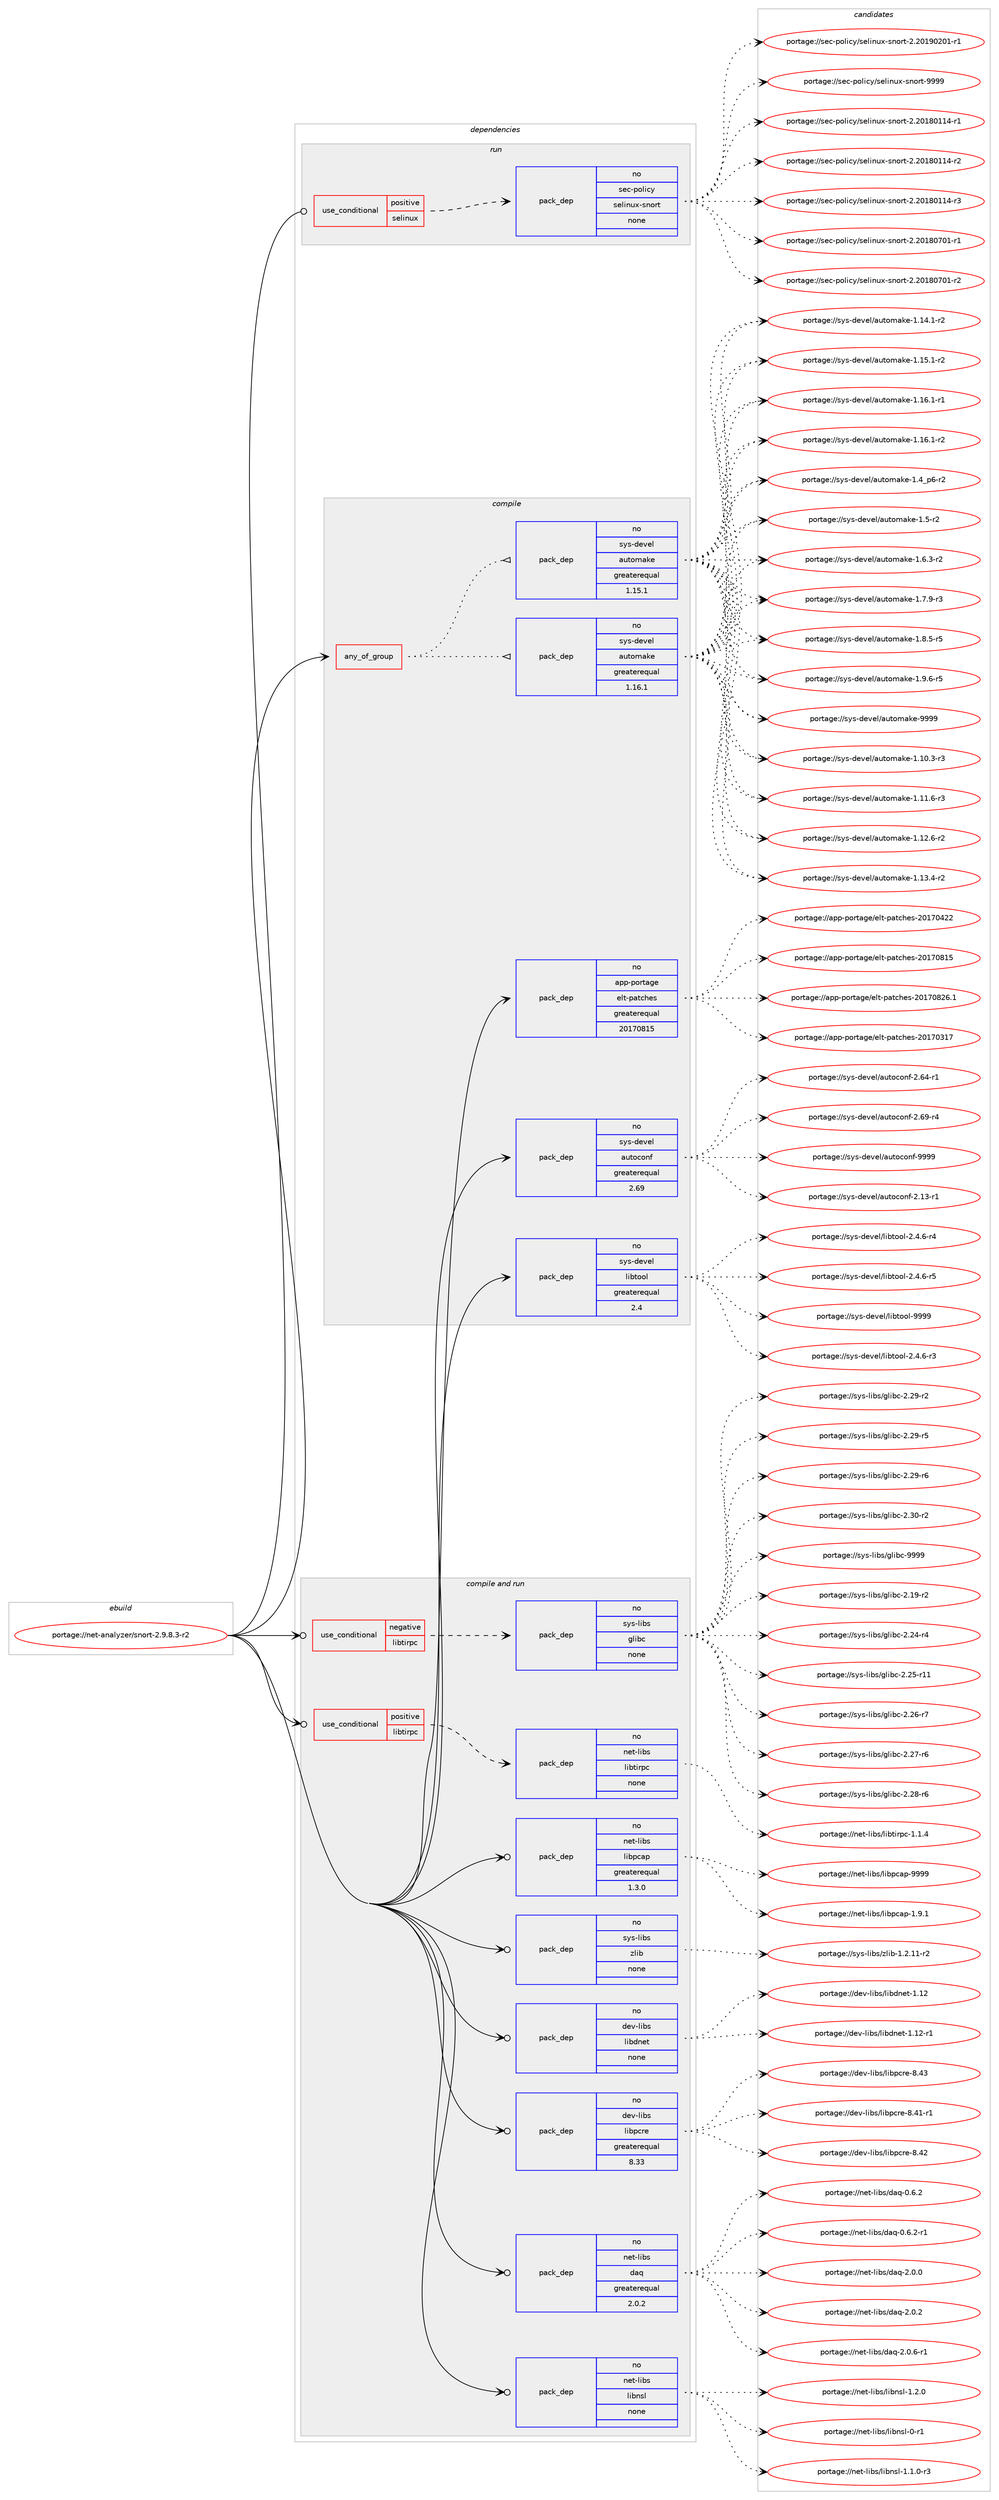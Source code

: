 digraph prolog {

# *************
# Graph options
# *************

newrank=true;
concentrate=true;
compound=true;
graph [rankdir=LR,fontname=Helvetica,fontsize=10,ranksep=1.5];#, ranksep=2.5, nodesep=0.2];
edge  [arrowhead=vee];
node  [fontname=Helvetica,fontsize=10];

# **********
# The ebuild
# **********

subgraph cluster_leftcol {
color=gray;
rank=same;
label=<<i>ebuild</i>>;
id [label="portage://net-analyzer/snort-2.9.8.3-r2", color=red, width=4, href="../net-analyzer/snort-2.9.8.3-r2.svg"];
}

# ****************
# The dependencies
# ****************

subgraph cluster_midcol {
color=gray;
label=<<i>dependencies</i>>;
subgraph cluster_compile {
fillcolor="#eeeeee";
style=filled;
label=<<i>compile</i>>;
subgraph any5607 {
dependency348871 [label=<<TABLE BORDER="0" CELLBORDER="1" CELLSPACING="0" CELLPADDING="4"><TR><TD CELLPADDING="10">any_of_group</TD></TR></TABLE>>, shape=none, color=red];subgraph pack256171 {
dependency348872 [label=<<TABLE BORDER="0" CELLBORDER="1" CELLSPACING="0" CELLPADDING="4" WIDTH="220"><TR><TD ROWSPAN="6" CELLPADDING="30">pack_dep</TD></TR><TR><TD WIDTH="110">no</TD></TR><TR><TD>sys-devel</TD></TR><TR><TD>automake</TD></TR><TR><TD>greaterequal</TD></TR><TR><TD>1.16.1</TD></TR></TABLE>>, shape=none, color=blue];
}
dependency348871:e -> dependency348872:w [weight=20,style="dotted",arrowhead="oinv"];
subgraph pack256172 {
dependency348873 [label=<<TABLE BORDER="0" CELLBORDER="1" CELLSPACING="0" CELLPADDING="4" WIDTH="220"><TR><TD ROWSPAN="6" CELLPADDING="30">pack_dep</TD></TR><TR><TD WIDTH="110">no</TD></TR><TR><TD>sys-devel</TD></TR><TR><TD>automake</TD></TR><TR><TD>greaterequal</TD></TR><TR><TD>1.15.1</TD></TR></TABLE>>, shape=none, color=blue];
}
dependency348871:e -> dependency348873:w [weight=20,style="dotted",arrowhead="oinv"];
}
id:e -> dependency348871:w [weight=20,style="solid",arrowhead="vee"];
subgraph pack256173 {
dependency348874 [label=<<TABLE BORDER="0" CELLBORDER="1" CELLSPACING="0" CELLPADDING="4" WIDTH="220"><TR><TD ROWSPAN="6" CELLPADDING="30">pack_dep</TD></TR><TR><TD WIDTH="110">no</TD></TR><TR><TD>app-portage</TD></TR><TR><TD>elt-patches</TD></TR><TR><TD>greaterequal</TD></TR><TR><TD>20170815</TD></TR></TABLE>>, shape=none, color=blue];
}
id:e -> dependency348874:w [weight=20,style="solid",arrowhead="vee"];
subgraph pack256174 {
dependency348875 [label=<<TABLE BORDER="0" CELLBORDER="1" CELLSPACING="0" CELLPADDING="4" WIDTH="220"><TR><TD ROWSPAN="6" CELLPADDING="30">pack_dep</TD></TR><TR><TD WIDTH="110">no</TD></TR><TR><TD>sys-devel</TD></TR><TR><TD>autoconf</TD></TR><TR><TD>greaterequal</TD></TR><TR><TD>2.69</TD></TR></TABLE>>, shape=none, color=blue];
}
id:e -> dependency348875:w [weight=20,style="solid",arrowhead="vee"];
subgraph pack256175 {
dependency348876 [label=<<TABLE BORDER="0" CELLBORDER="1" CELLSPACING="0" CELLPADDING="4" WIDTH="220"><TR><TD ROWSPAN="6" CELLPADDING="30">pack_dep</TD></TR><TR><TD WIDTH="110">no</TD></TR><TR><TD>sys-devel</TD></TR><TR><TD>libtool</TD></TR><TR><TD>greaterequal</TD></TR><TR><TD>2.4</TD></TR></TABLE>>, shape=none, color=blue];
}
id:e -> dependency348876:w [weight=20,style="solid",arrowhead="vee"];
}
subgraph cluster_compileandrun {
fillcolor="#eeeeee";
style=filled;
label=<<i>compile and run</i>>;
subgraph cond86948 {
dependency348877 [label=<<TABLE BORDER="0" CELLBORDER="1" CELLSPACING="0" CELLPADDING="4"><TR><TD ROWSPAN="3" CELLPADDING="10">use_conditional</TD></TR><TR><TD>negative</TD></TR><TR><TD>libtirpc</TD></TR></TABLE>>, shape=none, color=red];
subgraph pack256176 {
dependency348878 [label=<<TABLE BORDER="0" CELLBORDER="1" CELLSPACING="0" CELLPADDING="4" WIDTH="220"><TR><TD ROWSPAN="6" CELLPADDING="30">pack_dep</TD></TR><TR><TD WIDTH="110">no</TD></TR><TR><TD>sys-libs</TD></TR><TR><TD>glibc</TD></TR><TR><TD>none</TD></TR><TR><TD></TD></TR></TABLE>>, shape=none, color=blue];
}
dependency348877:e -> dependency348878:w [weight=20,style="dashed",arrowhead="vee"];
}
id:e -> dependency348877:w [weight=20,style="solid",arrowhead="odotvee"];
subgraph cond86949 {
dependency348879 [label=<<TABLE BORDER="0" CELLBORDER="1" CELLSPACING="0" CELLPADDING="4"><TR><TD ROWSPAN="3" CELLPADDING="10">use_conditional</TD></TR><TR><TD>positive</TD></TR><TR><TD>libtirpc</TD></TR></TABLE>>, shape=none, color=red];
subgraph pack256177 {
dependency348880 [label=<<TABLE BORDER="0" CELLBORDER="1" CELLSPACING="0" CELLPADDING="4" WIDTH="220"><TR><TD ROWSPAN="6" CELLPADDING="30">pack_dep</TD></TR><TR><TD WIDTH="110">no</TD></TR><TR><TD>net-libs</TD></TR><TR><TD>libtirpc</TD></TR><TR><TD>none</TD></TR><TR><TD></TD></TR></TABLE>>, shape=none, color=blue];
}
dependency348879:e -> dependency348880:w [weight=20,style="dashed",arrowhead="vee"];
}
id:e -> dependency348879:w [weight=20,style="solid",arrowhead="odotvee"];
subgraph pack256178 {
dependency348881 [label=<<TABLE BORDER="0" CELLBORDER="1" CELLSPACING="0" CELLPADDING="4" WIDTH="220"><TR><TD ROWSPAN="6" CELLPADDING="30">pack_dep</TD></TR><TR><TD WIDTH="110">no</TD></TR><TR><TD>dev-libs</TD></TR><TR><TD>libdnet</TD></TR><TR><TD>none</TD></TR><TR><TD></TD></TR></TABLE>>, shape=none, color=blue];
}
id:e -> dependency348881:w [weight=20,style="solid",arrowhead="odotvee"];
subgraph pack256179 {
dependency348882 [label=<<TABLE BORDER="0" CELLBORDER="1" CELLSPACING="0" CELLPADDING="4" WIDTH="220"><TR><TD ROWSPAN="6" CELLPADDING="30">pack_dep</TD></TR><TR><TD WIDTH="110">no</TD></TR><TR><TD>dev-libs</TD></TR><TR><TD>libpcre</TD></TR><TR><TD>greaterequal</TD></TR><TR><TD>8.33</TD></TR></TABLE>>, shape=none, color=blue];
}
id:e -> dependency348882:w [weight=20,style="solid",arrowhead="odotvee"];
subgraph pack256180 {
dependency348883 [label=<<TABLE BORDER="0" CELLBORDER="1" CELLSPACING="0" CELLPADDING="4" WIDTH="220"><TR><TD ROWSPAN="6" CELLPADDING="30">pack_dep</TD></TR><TR><TD WIDTH="110">no</TD></TR><TR><TD>net-libs</TD></TR><TR><TD>daq</TD></TR><TR><TD>greaterequal</TD></TR><TR><TD>2.0.2</TD></TR></TABLE>>, shape=none, color=blue];
}
id:e -> dependency348883:w [weight=20,style="solid",arrowhead="odotvee"];
subgraph pack256181 {
dependency348884 [label=<<TABLE BORDER="0" CELLBORDER="1" CELLSPACING="0" CELLPADDING="4" WIDTH="220"><TR><TD ROWSPAN="6" CELLPADDING="30">pack_dep</TD></TR><TR><TD WIDTH="110">no</TD></TR><TR><TD>net-libs</TD></TR><TR><TD>libnsl</TD></TR><TR><TD>none</TD></TR><TR><TD></TD></TR></TABLE>>, shape=none, color=blue];
}
id:e -> dependency348884:w [weight=20,style="solid",arrowhead="odotvee"];
subgraph pack256182 {
dependency348885 [label=<<TABLE BORDER="0" CELLBORDER="1" CELLSPACING="0" CELLPADDING="4" WIDTH="220"><TR><TD ROWSPAN="6" CELLPADDING="30">pack_dep</TD></TR><TR><TD WIDTH="110">no</TD></TR><TR><TD>net-libs</TD></TR><TR><TD>libpcap</TD></TR><TR><TD>greaterequal</TD></TR><TR><TD>1.3.0</TD></TR></TABLE>>, shape=none, color=blue];
}
id:e -> dependency348885:w [weight=20,style="solid",arrowhead="odotvee"];
subgraph pack256183 {
dependency348886 [label=<<TABLE BORDER="0" CELLBORDER="1" CELLSPACING="0" CELLPADDING="4" WIDTH="220"><TR><TD ROWSPAN="6" CELLPADDING="30">pack_dep</TD></TR><TR><TD WIDTH="110">no</TD></TR><TR><TD>sys-libs</TD></TR><TR><TD>zlib</TD></TR><TR><TD>none</TD></TR><TR><TD></TD></TR></TABLE>>, shape=none, color=blue];
}
id:e -> dependency348886:w [weight=20,style="solid",arrowhead="odotvee"];
}
subgraph cluster_run {
fillcolor="#eeeeee";
style=filled;
label=<<i>run</i>>;
subgraph cond86950 {
dependency348887 [label=<<TABLE BORDER="0" CELLBORDER="1" CELLSPACING="0" CELLPADDING="4"><TR><TD ROWSPAN="3" CELLPADDING="10">use_conditional</TD></TR><TR><TD>positive</TD></TR><TR><TD>selinux</TD></TR></TABLE>>, shape=none, color=red];
subgraph pack256184 {
dependency348888 [label=<<TABLE BORDER="0" CELLBORDER="1" CELLSPACING="0" CELLPADDING="4" WIDTH="220"><TR><TD ROWSPAN="6" CELLPADDING="30">pack_dep</TD></TR><TR><TD WIDTH="110">no</TD></TR><TR><TD>sec-policy</TD></TR><TR><TD>selinux-snort</TD></TR><TR><TD>none</TD></TR><TR><TD></TD></TR></TABLE>>, shape=none, color=blue];
}
dependency348887:e -> dependency348888:w [weight=20,style="dashed",arrowhead="vee"];
}
id:e -> dependency348887:w [weight=20,style="solid",arrowhead="odot"];
}
}

# **************
# The candidates
# **************

subgraph cluster_choices {
rank=same;
color=gray;
label=<<i>candidates</i>>;

subgraph choice256171 {
color=black;
nodesep=1;
choiceportage11512111545100101118101108479711711611110997107101454946494846514511451 [label="portage://sys-devel/automake-1.10.3-r3", color=red, width=4,href="../sys-devel/automake-1.10.3-r3.svg"];
choiceportage11512111545100101118101108479711711611110997107101454946494946544511451 [label="portage://sys-devel/automake-1.11.6-r3", color=red, width=4,href="../sys-devel/automake-1.11.6-r3.svg"];
choiceportage11512111545100101118101108479711711611110997107101454946495046544511450 [label="portage://sys-devel/automake-1.12.6-r2", color=red, width=4,href="../sys-devel/automake-1.12.6-r2.svg"];
choiceportage11512111545100101118101108479711711611110997107101454946495146524511450 [label="portage://sys-devel/automake-1.13.4-r2", color=red, width=4,href="../sys-devel/automake-1.13.4-r2.svg"];
choiceportage11512111545100101118101108479711711611110997107101454946495246494511450 [label="portage://sys-devel/automake-1.14.1-r2", color=red, width=4,href="../sys-devel/automake-1.14.1-r2.svg"];
choiceportage11512111545100101118101108479711711611110997107101454946495346494511450 [label="portage://sys-devel/automake-1.15.1-r2", color=red, width=4,href="../sys-devel/automake-1.15.1-r2.svg"];
choiceportage11512111545100101118101108479711711611110997107101454946495446494511449 [label="portage://sys-devel/automake-1.16.1-r1", color=red, width=4,href="../sys-devel/automake-1.16.1-r1.svg"];
choiceportage11512111545100101118101108479711711611110997107101454946495446494511450 [label="portage://sys-devel/automake-1.16.1-r2", color=red, width=4,href="../sys-devel/automake-1.16.1-r2.svg"];
choiceportage115121115451001011181011084797117116111109971071014549465295112544511450 [label="portage://sys-devel/automake-1.4_p6-r2", color=red, width=4,href="../sys-devel/automake-1.4_p6-r2.svg"];
choiceportage11512111545100101118101108479711711611110997107101454946534511450 [label="portage://sys-devel/automake-1.5-r2", color=red, width=4,href="../sys-devel/automake-1.5-r2.svg"];
choiceportage115121115451001011181011084797117116111109971071014549465446514511450 [label="portage://sys-devel/automake-1.6.3-r2", color=red, width=4,href="../sys-devel/automake-1.6.3-r2.svg"];
choiceportage115121115451001011181011084797117116111109971071014549465546574511451 [label="portage://sys-devel/automake-1.7.9-r3", color=red, width=4,href="../sys-devel/automake-1.7.9-r3.svg"];
choiceportage115121115451001011181011084797117116111109971071014549465646534511453 [label="portage://sys-devel/automake-1.8.5-r5", color=red, width=4,href="../sys-devel/automake-1.8.5-r5.svg"];
choiceportage115121115451001011181011084797117116111109971071014549465746544511453 [label="portage://sys-devel/automake-1.9.6-r5", color=red, width=4,href="../sys-devel/automake-1.9.6-r5.svg"];
choiceportage115121115451001011181011084797117116111109971071014557575757 [label="portage://sys-devel/automake-9999", color=red, width=4,href="../sys-devel/automake-9999.svg"];
dependency348872:e -> choiceportage11512111545100101118101108479711711611110997107101454946494846514511451:w [style=dotted,weight="100"];
dependency348872:e -> choiceportage11512111545100101118101108479711711611110997107101454946494946544511451:w [style=dotted,weight="100"];
dependency348872:e -> choiceportage11512111545100101118101108479711711611110997107101454946495046544511450:w [style=dotted,weight="100"];
dependency348872:e -> choiceportage11512111545100101118101108479711711611110997107101454946495146524511450:w [style=dotted,weight="100"];
dependency348872:e -> choiceportage11512111545100101118101108479711711611110997107101454946495246494511450:w [style=dotted,weight="100"];
dependency348872:e -> choiceportage11512111545100101118101108479711711611110997107101454946495346494511450:w [style=dotted,weight="100"];
dependency348872:e -> choiceportage11512111545100101118101108479711711611110997107101454946495446494511449:w [style=dotted,weight="100"];
dependency348872:e -> choiceportage11512111545100101118101108479711711611110997107101454946495446494511450:w [style=dotted,weight="100"];
dependency348872:e -> choiceportage115121115451001011181011084797117116111109971071014549465295112544511450:w [style=dotted,weight="100"];
dependency348872:e -> choiceportage11512111545100101118101108479711711611110997107101454946534511450:w [style=dotted,weight="100"];
dependency348872:e -> choiceportage115121115451001011181011084797117116111109971071014549465446514511450:w [style=dotted,weight="100"];
dependency348872:e -> choiceportage115121115451001011181011084797117116111109971071014549465546574511451:w [style=dotted,weight="100"];
dependency348872:e -> choiceportage115121115451001011181011084797117116111109971071014549465646534511453:w [style=dotted,weight="100"];
dependency348872:e -> choiceportage115121115451001011181011084797117116111109971071014549465746544511453:w [style=dotted,weight="100"];
dependency348872:e -> choiceportage115121115451001011181011084797117116111109971071014557575757:w [style=dotted,weight="100"];
}
subgraph choice256172 {
color=black;
nodesep=1;
choiceportage11512111545100101118101108479711711611110997107101454946494846514511451 [label="portage://sys-devel/automake-1.10.3-r3", color=red, width=4,href="../sys-devel/automake-1.10.3-r3.svg"];
choiceportage11512111545100101118101108479711711611110997107101454946494946544511451 [label="portage://sys-devel/automake-1.11.6-r3", color=red, width=4,href="../sys-devel/automake-1.11.6-r3.svg"];
choiceportage11512111545100101118101108479711711611110997107101454946495046544511450 [label="portage://sys-devel/automake-1.12.6-r2", color=red, width=4,href="../sys-devel/automake-1.12.6-r2.svg"];
choiceportage11512111545100101118101108479711711611110997107101454946495146524511450 [label="portage://sys-devel/automake-1.13.4-r2", color=red, width=4,href="../sys-devel/automake-1.13.4-r2.svg"];
choiceportage11512111545100101118101108479711711611110997107101454946495246494511450 [label="portage://sys-devel/automake-1.14.1-r2", color=red, width=4,href="../sys-devel/automake-1.14.1-r2.svg"];
choiceportage11512111545100101118101108479711711611110997107101454946495346494511450 [label="portage://sys-devel/automake-1.15.1-r2", color=red, width=4,href="../sys-devel/automake-1.15.1-r2.svg"];
choiceportage11512111545100101118101108479711711611110997107101454946495446494511449 [label="portage://sys-devel/automake-1.16.1-r1", color=red, width=4,href="../sys-devel/automake-1.16.1-r1.svg"];
choiceportage11512111545100101118101108479711711611110997107101454946495446494511450 [label="portage://sys-devel/automake-1.16.1-r2", color=red, width=4,href="../sys-devel/automake-1.16.1-r2.svg"];
choiceportage115121115451001011181011084797117116111109971071014549465295112544511450 [label="portage://sys-devel/automake-1.4_p6-r2", color=red, width=4,href="../sys-devel/automake-1.4_p6-r2.svg"];
choiceportage11512111545100101118101108479711711611110997107101454946534511450 [label="portage://sys-devel/automake-1.5-r2", color=red, width=4,href="../sys-devel/automake-1.5-r2.svg"];
choiceportage115121115451001011181011084797117116111109971071014549465446514511450 [label="portage://sys-devel/automake-1.6.3-r2", color=red, width=4,href="../sys-devel/automake-1.6.3-r2.svg"];
choiceportage115121115451001011181011084797117116111109971071014549465546574511451 [label="portage://sys-devel/automake-1.7.9-r3", color=red, width=4,href="../sys-devel/automake-1.7.9-r3.svg"];
choiceportage115121115451001011181011084797117116111109971071014549465646534511453 [label="portage://sys-devel/automake-1.8.5-r5", color=red, width=4,href="../sys-devel/automake-1.8.5-r5.svg"];
choiceportage115121115451001011181011084797117116111109971071014549465746544511453 [label="portage://sys-devel/automake-1.9.6-r5", color=red, width=4,href="../sys-devel/automake-1.9.6-r5.svg"];
choiceportage115121115451001011181011084797117116111109971071014557575757 [label="portage://sys-devel/automake-9999", color=red, width=4,href="../sys-devel/automake-9999.svg"];
dependency348873:e -> choiceportage11512111545100101118101108479711711611110997107101454946494846514511451:w [style=dotted,weight="100"];
dependency348873:e -> choiceportage11512111545100101118101108479711711611110997107101454946494946544511451:w [style=dotted,weight="100"];
dependency348873:e -> choiceportage11512111545100101118101108479711711611110997107101454946495046544511450:w [style=dotted,weight="100"];
dependency348873:e -> choiceportage11512111545100101118101108479711711611110997107101454946495146524511450:w [style=dotted,weight="100"];
dependency348873:e -> choiceportage11512111545100101118101108479711711611110997107101454946495246494511450:w [style=dotted,weight="100"];
dependency348873:e -> choiceportage11512111545100101118101108479711711611110997107101454946495346494511450:w [style=dotted,weight="100"];
dependency348873:e -> choiceportage11512111545100101118101108479711711611110997107101454946495446494511449:w [style=dotted,weight="100"];
dependency348873:e -> choiceportage11512111545100101118101108479711711611110997107101454946495446494511450:w [style=dotted,weight="100"];
dependency348873:e -> choiceportage115121115451001011181011084797117116111109971071014549465295112544511450:w [style=dotted,weight="100"];
dependency348873:e -> choiceportage11512111545100101118101108479711711611110997107101454946534511450:w [style=dotted,weight="100"];
dependency348873:e -> choiceportage115121115451001011181011084797117116111109971071014549465446514511450:w [style=dotted,weight="100"];
dependency348873:e -> choiceportage115121115451001011181011084797117116111109971071014549465546574511451:w [style=dotted,weight="100"];
dependency348873:e -> choiceportage115121115451001011181011084797117116111109971071014549465646534511453:w [style=dotted,weight="100"];
dependency348873:e -> choiceportage115121115451001011181011084797117116111109971071014549465746544511453:w [style=dotted,weight="100"];
dependency348873:e -> choiceportage115121115451001011181011084797117116111109971071014557575757:w [style=dotted,weight="100"];
}
subgraph choice256173 {
color=black;
nodesep=1;
choiceportage97112112451121111141169710310147101108116451129711699104101115455048495548514955 [label="portage://app-portage/elt-patches-20170317", color=red, width=4,href="../app-portage/elt-patches-20170317.svg"];
choiceportage97112112451121111141169710310147101108116451129711699104101115455048495548525050 [label="portage://app-portage/elt-patches-20170422", color=red, width=4,href="../app-portage/elt-patches-20170422.svg"];
choiceportage97112112451121111141169710310147101108116451129711699104101115455048495548564953 [label="portage://app-portage/elt-patches-20170815", color=red, width=4,href="../app-portage/elt-patches-20170815.svg"];
choiceportage971121124511211111411697103101471011081164511297116991041011154550484955485650544649 [label="portage://app-portage/elt-patches-20170826.1", color=red, width=4,href="../app-portage/elt-patches-20170826.1.svg"];
dependency348874:e -> choiceportage97112112451121111141169710310147101108116451129711699104101115455048495548514955:w [style=dotted,weight="100"];
dependency348874:e -> choiceportage97112112451121111141169710310147101108116451129711699104101115455048495548525050:w [style=dotted,weight="100"];
dependency348874:e -> choiceportage97112112451121111141169710310147101108116451129711699104101115455048495548564953:w [style=dotted,weight="100"];
dependency348874:e -> choiceportage971121124511211111411697103101471011081164511297116991041011154550484955485650544649:w [style=dotted,weight="100"];
}
subgraph choice256174 {
color=black;
nodesep=1;
choiceportage1151211154510010111810110847971171161119911111010245504649514511449 [label="portage://sys-devel/autoconf-2.13-r1", color=red, width=4,href="../sys-devel/autoconf-2.13-r1.svg"];
choiceportage1151211154510010111810110847971171161119911111010245504654524511449 [label="portage://sys-devel/autoconf-2.64-r1", color=red, width=4,href="../sys-devel/autoconf-2.64-r1.svg"];
choiceportage1151211154510010111810110847971171161119911111010245504654574511452 [label="portage://sys-devel/autoconf-2.69-r4", color=red, width=4,href="../sys-devel/autoconf-2.69-r4.svg"];
choiceportage115121115451001011181011084797117116111991111101024557575757 [label="portage://sys-devel/autoconf-9999", color=red, width=4,href="../sys-devel/autoconf-9999.svg"];
dependency348875:e -> choiceportage1151211154510010111810110847971171161119911111010245504649514511449:w [style=dotted,weight="100"];
dependency348875:e -> choiceportage1151211154510010111810110847971171161119911111010245504654524511449:w [style=dotted,weight="100"];
dependency348875:e -> choiceportage1151211154510010111810110847971171161119911111010245504654574511452:w [style=dotted,weight="100"];
dependency348875:e -> choiceportage115121115451001011181011084797117116111991111101024557575757:w [style=dotted,weight="100"];
}
subgraph choice256175 {
color=black;
nodesep=1;
choiceportage1151211154510010111810110847108105981161111111084550465246544511451 [label="portage://sys-devel/libtool-2.4.6-r3", color=red, width=4,href="../sys-devel/libtool-2.4.6-r3.svg"];
choiceportage1151211154510010111810110847108105981161111111084550465246544511452 [label="portage://sys-devel/libtool-2.4.6-r4", color=red, width=4,href="../sys-devel/libtool-2.4.6-r4.svg"];
choiceportage1151211154510010111810110847108105981161111111084550465246544511453 [label="portage://sys-devel/libtool-2.4.6-r5", color=red, width=4,href="../sys-devel/libtool-2.4.6-r5.svg"];
choiceportage1151211154510010111810110847108105981161111111084557575757 [label="portage://sys-devel/libtool-9999", color=red, width=4,href="../sys-devel/libtool-9999.svg"];
dependency348876:e -> choiceportage1151211154510010111810110847108105981161111111084550465246544511451:w [style=dotted,weight="100"];
dependency348876:e -> choiceportage1151211154510010111810110847108105981161111111084550465246544511452:w [style=dotted,weight="100"];
dependency348876:e -> choiceportage1151211154510010111810110847108105981161111111084550465246544511453:w [style=dotted,weight="100"];
dependency348876:e -> choiceportage1151211154510010111810110847108105981161111111084557575757:w [style=dotted,weight="100"];
}
subgraph choice256176 {
color=black;
nodesep=1;
choiceportage115121115451081059811547103108105989945504649574511450 [label="portage://sys-libs/glibc-2.19-r2", color=red, width=4,href="../sys-libs/glibc-2.19-r2.svg"];
choiceportage115121115451081059811547103108105989945504650524511452 [label="portage://sys-libs/glibc-2.24-r4", color=red, width=4,href="../sys-libs/glibc-2.24-r4.svg"];
choiceportage11512111545108105981154710310810598994550465053451144949 [label="portage://sys-libs/glibc-2.25-r11", color=red, width=4,href="../sys-libs/glibc-2.25-r11.svg"];
choiceportage115121115451081059811547103108105989945504650544511455 [label="portage://sys-libs/glibc-2.26-r7", color=red, width=4,href="../sys-libs/glibc-2.26-r7.svg"];
choiceportage115121115451081059811547103108105989945504650554511454 [label="portage://sys-libs/glibc-2.27-r6", color=red, width=4,href="../sys-libs/glibc-2.27-r6.svg"];
choiceportage115121115451081059811547103108105989945504650564511454 [label="portage://sys-libs/glibc-2.28-r6", color=red, width=4,href="../sys-libs/glibc-2.28-r6.svg"];
choiceportage115121115451081059811547103108105989945504650574511450 [label="portage://sys-libs/glibc-2.29-r2", color=red, width=4,href="../sys-libs/glibc-2.29-r2.svg"];
choiceportage115121115451081059811547103108105989945504650574511453 [label="portage://sys-libs/glibc-2.29-r5", color=red, width=4,href="../sys-libs/glibc-2.29-r5.svg"];
choiceportage115121115451081059811547103108105989945504650574511454 [label="portage://sys-libs/glibc-2.29-r6", color=red, width=4,href="../sys-libs/glibc-2.29-r6.svg"];
choiceportage115121115451081059811547103108105989945504651484511450 [label="portage://sys-libs/glibc-2.30-r2", color=red, width=4,href="../sys-libs/glibc-2.30-r2.svg"];
choiceportage11512111545108105981154710310810598994557575757 [label="portage://sys-libs/glibc-9999", color=red, width=4,href="../sys-libs/glibc-9999.svg"];
dependency348878:e -> choiceportage115121115451081059811547103108105989945504649574511450:w [style=dotted,weight="100"];
dependency348878:e -> choiceportage115121115451081059811547103108105989945504650524511452:w [style=dotted,weight="100"];
dependency348878:e -> choiceportage11512111545108105981154710310810598994550465053451144949:w [style=dotted,weight="100"];
dependency348878:e -> choiceportage115121115451081059811547103108105989945504650544511455:w [style=dotted,weight="100"];
dependency348878:e -> choiceportage115121115451081059811547103108105989945504650554511454:w [style=dotted,weight="100"];
dependency348878:e -> choiceportage115121115451081059811547103108105989945504650564511454:w [style=dotted,weight="100"];
dependency348878:e -> choiceportage115121115451081059811547103108105989945504650574511450:w [style=dotted,weight="100"];
dependency348878:e -> choiceportage115121115451081059811547103108105989945504650574511453:w [style=dotted,weight="100"];
dependency348878:e -> choiceportage115121115451081059811547103108105989945504650574511454:w [style=dotted,weight="100"];
dependency348878:e -> choiceportage115121115451081059811547103108105989945504651484511450:w [style=dotted,weight="100"];
dependency348878:e -> choiceportage11512111545108105981154710310810598994557575757:w [style=dotted,weight="100"];
}
subgraph choice256177 {
color=black;
nodesep=1;
choiceportage1101011164510810598115471081059811610511411299454946494652 [label="portage://net-libs/libtirpc-1.1.4", color=red, width=4,href="../net-libs/libtirpc-1.1.4.svg"];
dependency348880:e -> choiceportage1101011164510810598115471081059811610511411299454946494652:w [style=dotted,weight="100"];
}
subgraph choice256178 {
color=black;
nodesep=1;
choiceportage100101118451081059811547108105981001101011164549464950 [label="portage://dev-libs/libdnet-1.12", color=red, width=4,href="../dev-libs/libdnet-1.12.svg"];
choiceportage1001011184510810598115471081059810011010111645494649504511449 [label="portage://dev-libs/libdnet-1.12-r1", color=red, width=4,href="../dev-libs/libdnet-1.12-r1.svg"];
dependency348881:e -> choiceportage100101118451081059811547108105981001101011164549464950:w [style=dotted,weight="100"];
dependency348881:e -> choiceportage1001011184510810598115471081059810011010111645494649504511449:w [style=dotted,weight="100"];
}
subgraph choice256179 {
color=black;
nodesep=1;
choiceportage100101118451081059811547108105981129911410145564652494511449 [label="portage://dev-libs/libpcre-8.41-r1", color=red, width=4,href="../dev-libs/libpcre-8.41-r1.svg"];
choiceportage10010111845108105981154710810598112991141014556465250 [label="portage://dev-libs/libpcre-8.42", color=red, width=4,href="../dev-libs/libpcre-8.42.svg"];
choiceportage10010111845108105981154710810598112991141014556465251 [label="portage://dev-libs/libpcre-8.43", color=red, width=4,href="../dev-libs/libpcre-8.43.svg"];
dependency348882:e -> choiceportage100101118451081059811547108105981129911410145564652494511449:w [style=dotted,weight="100"];
dependency348882:e -> choiceportage10010111845108105981154710810598112991141014556465250:w [style=dotted,weight="100"];
dependency348882:e -> choiceportage10010111845108105981154710810598112991141014556465251:w [style=dotted,weight="100"];
}
subgraph choice256180 {
color=black;
nodesep=1;
choiceportage11010111645108105981154710097113454846544650 [label="portage://net-libs/daq-0.6.2", color=red, width=4,href="../net-libs/daq-0.6.2.svg"];
choiceportage110101116451081059811547100971134548465446504511449 [label="portage://net-libs/daq-0.6.2-r1", color=red, width=4,href="../net-libs/daq-0.6.2-r1.svg"];
choiceportage11010111645108105981154710097113455046484648 [label="portage://net-libs/daq-2.0.0", color=red, width=4,href="../net-libs/daq-2.0.0.svg"];
choiceportage11010111645108105981154710097113455046484650 [label="portage://net-libs/daq-2.0.2", color=red, width=4,href="../net-libs/daq-2.0.2.svg"];
choiceportage110101116451081059811547100971134550464846544511449 [label="portage://net-libs/daq-2.0.6-r1", color=red, width=4,href="../net-libs/daq-2.0.6-r1.svg"];
dependency348883:e -> choiceportage11010111645108105981154710097113454846544650:w [style=dotted,weight="100"];
dependency348883:e -> choiceportage110101116451081059811547100971134548465446504511449:w [style=dotted,weight="100"];
dependency348883:e -> choiceportage11010111645108105981154710097113455046484648:w [style=dotted,weight="100"];
dependency348883:e -> choiceportage11010111645108105981154710097113455046484650:w [style=dotted,weight="100"];
dependency348883:e -> choiceportage110101116451081059811547100971134550464846544511449:w [style=dotted,weight="100"];
}
subgraph choice256181 {
color=black;
nodesep=1;
choiceportage1101011164510810598115471081059811011510845484511449 [label="portage://net-libs/libnsl-0-r1", color=red, width=4,href="../net-libs/libnsl-0-r1.svg"];
choiceportage110101116451081059811547108105981101151084549464946484511451 [label="portage://net-libs/libnsl-1.1.0-r3", color=red, width=4,href="../net-libs/libnsl-1.1.0-r3.svg"];
choiceportage11010111645108105981154710810598110115108454946504648 [label="portage://net-libs/libnsl-1.2.0", color=red, width=4,href="../net-libs/libnsl-1.2.0.svg"];
dependency348884:e -> choiceportage1101011164510810598115471081059811011510845484511449:w [style=dotted,weight="100"];
dependency348884:e -> choiceportage110101116451081059811547108105981101151084549464946484511451:w [style=dotted,weight="100"];
dependency348884:e -> choiceportage11010111645108105981154710810598110115108454946504648:w [style=dotted,weight="100"];
}
subgraph choice256182 {
color=black;
nodesep=1;
choiceportage110101116451081059811547108105981129997112454946574649 [label="portage://net-libs/libpcap-1.9.1", color=red, width=4,href="../net-libs/libpcap-1.9.1.svg"];
choiceportage1101011164510810598115471081059811299971124557575757 [label="portage://net-libs/libpcap-9999", color=red, width=4,href="../net-libs/libpcap-9999.svg"];
dependency348885:e -> choiceportage110101116451081059811547108105981129997112454946574649:w [style=dotted,weight="100"];
dependency348885:e -> choiceportage1101011164510810598115471081059811299971124557575757:w [style=dotted,weight="100"];
}
subgraph choice256183 {
color=black;
nodesep=1;
choiceportage11512111545108105981154712210810598454946504649494511450 [label="portage://sys-libs/zlib-1.2.11-r2", color=red, width=4,href="../sys-libs/zlib-1.2.11-r2.svg"];
dependency348886:e -> choiceportage11512111545108105981154712210810598454946504649494511450:w [style=dotted,weight="100"];
}
subgraph choice256184 {
color=black;
nodesep=1;
choiceportage115101994511211110810599121471151011081051101171204511511011111411645504650484956484949524511449 [label="portage://sec-policy/selinux-snort-2.20180114-r1", color=red, width=4,href="../sec-policy/selinux-snort-2.20180114-r1.svg"];
choiceportage115101994511211110810599121471151011081051101171204511511011111411645504650484956484949524511450 [label="portage://sec-policy/selinux-snort-2.20180114-r2", color=red, width=4,href="../sec-policy/selinux-snort-2.20180114-r2.svg"];
choiceportage115101994511211110810599121471151011081051101171204511511011111411645504650484956484949524511451 [label="portage://sec-policy/selinux-snort-2.20180114-r3", color=red, width=4,href="../sec-policy/selinux-snort-2.20180114-r3.svg"];
choiceportage115101994511211110810599121471151011081051101171204511511011111411645504650484956485548494511449 [label="portage://sec-policy/selinux-snort-2.20180701-r1", color=red, width=4,href="../sec-policy/selinux-snort-2.20180701-r1.svg"];
choiceportage115101994511211110810599121471151011081051101171204511511011111411645504650484956485548494511450 [label="portage://sec-policy/selinux-snort-2.20180701-r2", color=red, width=4,href="../sec-policy/selinux-snort-2.20180701-r2.svg"];
choiceportage115101994511211110810599121471151011081051101171204511511011111411645504650484957485048494511449 [label="portage://sec-policy/selinux-snort-2.20190201-r1", color=red, width=4,href="../sec-policy/selinux-snort-2.20190201-r1.svg"];
choiceportage11510199451121111081059912147115101108105110117120451151101111141164557575757 [label="portage://sec-policy/selinux-snort-9999", color=red, width=4,href="../sec-policy/selinux-snort-9999.svg"];
dependency348888:e -> choiceportage115101994511211110810599121471151011081051101171204511511011111411645504650484956484949524511449:w [style=dotted,weight="100"];
dependency348888:e -> choiceportage115101994511211110810599121471151011081051101171204511511011111411645504650484956484949524511450:w [style=dotted,weight="100"];
dependency348888:e -> choiceportage115101994511211110810599121471151011081051101171204511511011111411645504650484956484949524511451:w [style=dotted,weight="100"];
dependency348888:e -> choiceportage115101994511211110810599121471151011081051101171204511511011111411645504650484956485548494511449:w [style=dotted,weight="100"];
dependency348888:e -> choiceportage115101994511211110810599121471151011081051101171204511511011111411645504650484956485548494511450:w [style=dotted,weight="100"];
dependency348888:e -> choiceportage115101994511211110810599121471151011081051101171204511511011111411645504650484957485048494511449:w [style=dotted,weight="100"];
dependency348888:e -> choiceportage11510199451121111081059912147115101108105110117120451151101111141164557575757:w [style=dotted,weight="100"];
}
}

}
